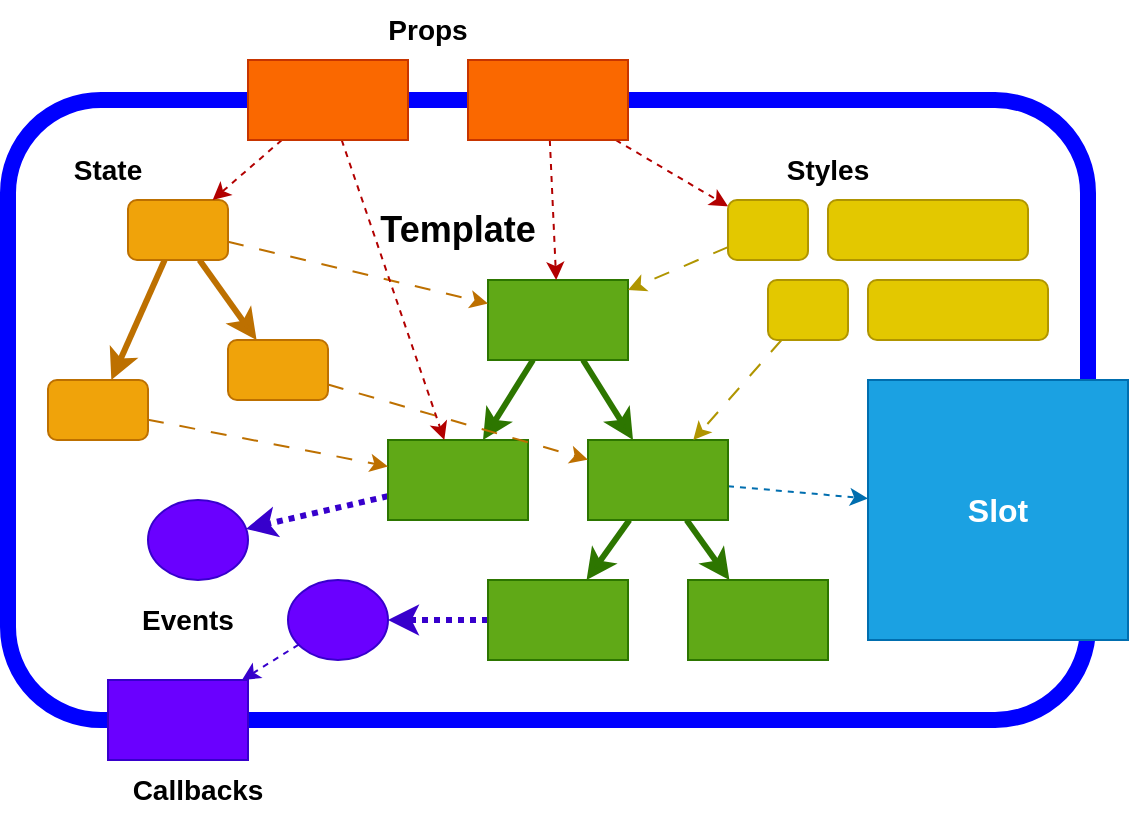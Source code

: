 <mxfile>
    <diagram id="5441_FZdt1sPna_iKWux" name="Page-1">
        <mxGraphModel dx="1164" dy="834" grid="1" gridSize="10" guides="1" tooltips="1" connect="1" arrows="1" fold="1" page="1" pageScale="1" pageWidth="850" pageHeight="1100" background="#ffffff" math="0" shadow="0">
            <root>
                <mxCell id="0"/>
                <mxCell id="1" parent="0"/>
                <mxCell id="2" value="" style="rounded=1;whiteSpace=wrap;html=1;strokeColor=#0000FF;strokeWidth=8;" vertex="1" parent="1">
                    <mxGeometry x="80" y="190" width="540" height="310" as="geometry"/>
                </mxCell>
                <mxCell id="9" style="edgeStyle=none;html=1;fillColor=#60a917;strokeColor=#2D7600;strokeWidth=3;" edge="1" parent="1" source="3" target="4">
                    <mxGeometry relative="1" as="geometry"/>
                </mxCell>
                <mxCell id="10" style="edgeStyle=none;html=1;fillColor=#60a917;strokeColor=#2D7600;strokeWidth=3;" edge="1" parent="1" source="3" target="6">
                    <mxGeometry relative="1" as="geometry"/>
                </mxCell>
                <mxCell id="3" value="" style="rounded=0;whiteSpace=wrap;html=1;fillColor=#60a917;fontColor=#ffffff;strokeColor=#2D7600;" vertex="1" parent="1">
                    <mxGeometry x="320" y="280" width="70" height="40" as="geometry"/>
                </mxCell>
                <mxCell id="29" style="edgeStyle=none;html=1;fillColor=#6a00ff;strokeColor=#3700CC;strokeWidth=3;dashed=1;dashPattern=1 1;" edge="1" parent="1" source="4" target="23">
                    <mxGeometry relative="1" as="geometry"/>
                </mxCell>
                <mxCell id="4" value="" style="rounded=0;whiteSpace=wrap;html=1;fillColor=#60a917;fontColor=#ffffff;strokeColor=#2D7600;" vertex="1" parent="1">
                    <mxGeometry x="270" y="360" width="70" height="40" as="geometry"/>
                </mxCell>
                <mxCell id="11" style="edgeStyle=none;html=1;fillColor=#60a917;strokeColor=#2D7600;strokeWidth=3;" edge="1" parent="1" source="6" target="7">
                    <mxGeometry relative="1" as="geometry"/>
                </mxCell>
                <mxCell id="12" style="edgeStyle=none;html=1;fillColor=#60a917;strokeColor=#2D7600;strokeWidth=3;" edge="1" parent="1" source="6" target="8">
                    <mxGeometry relative="1" as="geometry"/>
                </mxCell>
                <mxCell id="46" style="edgeStyle=none;html=1;dashed=1;fillColor=#1ba1e2;strokeColor=#006EAF;" edge="1" parent="1" source="6" target="44">
                    <mxGeometry relative="1" as="geometry"/>
                </mxCell>
                <mxCell id="6" value="" style="rounded=0;whiteSpace=wrap;html=1;fillColor=#60a917;fontColor=#ffffff;strokeColor=#2D7600;" vertex="1" parent="1">
                    <mxGeometry x="370" y="360" width="70" height="40" as="geometry"/>
                </mxCell>
                <mxCell id="30" style="edgeStyle=none;html=1;dashed=1;dashPattern=1 1;fillColor=#6a00ff;strokeColor=#3700CC;strokeWidth=3;" edge="1" parent="1" source="7" target="22">
                    <mxGeometry relative="1" as="geometry"/>
                </mxCell>
                <mxCell id="7" value="" style="rounded=0;whiteSpace=wrap;html=1;fillColor=#60a917;fontColor=#ffffff;strokeColor=#2D7600;" vertex="1" parent="1">
                    <mxGeometry x="320" y="430" width="70" height="40" as="geometry"/>
                </mxCell>
                <mxCell id="8" value="" style="rounded=0;whiteSpace=wrap;html=1;fillColor=#60a917;fontColor=#ffffff;strokeColor=#2D7600;" vertex="1" parent="1">
                    <mxGeometry x="420" y="430" width="70" height="40" as="geometry"/>
                </mxCell>
                <mxCell id="16" style="edgeStyle=none;html=1;fillColor=#f0a30a;strokeColor=#BD7000;strokeWidth=3;" edge="1" parent="1" source="13" target="15">
                    <mxGeometry relative="1" as="geometry"/>
                </mxCell>
                <mxCell id="17" style="edgeStyle=none;html=1;fillColor=#f0a30a;strokeColor=#BD7000;strokeWidth=3;" edge="1" parent="1" source="13" target="14">
                    <mxGeometry relative="1" as="geometry"/>
                </mxCell>
                <mxCell id="24" style="edgeStyle=none;html=1;dashed=1;dashPattern=8 8;fillColor=#f0a30a;strokeColor=#BD7000;" edge="1" parent="1" source="13" target="3">
                    <mxGeometry relative="1" as="geometry"/>
                </mxCell>
                <mxCell id="13" value="" style="rounded=1;whiteSpace=wrap;html=1;fillColor=#f0a30a;strokeColor=#BD7000;fontColor=#000000;" vertex="1" parent="1">
                    <mxGeometry x="140" y="240" width="50" height="30" as="geometry"/>
                </mxCell>
                <mxCell id="25" style="edgeStyle=none;html=1;dashed=1;dashPattern=8 8;fillColor=#f0a30a;strokeColor=#BD7000;" edge="1" parent="1" source="14" target="6">
                    <mxGeometry relative="1" as="geometry"/>
                </mxCell>
                <mxCell id="14" value="" style="rounded=1;whiteSpace=wrap;html=1;fillColor=#f0a30a;strokeColor=#BD7000;fontColor=#000000;" vertex="1" parent="1">
                    <mxGeometry x="190" y="310" width="50" height="30" as="geometry"/>
                </mxCell>
                <mxCell id="28" style="edgeStyle=none;html=1;dashed=1;dashPattern=8 8;fillColor=#f0a30a;strokeColor=#BD7000;" edge="1" parent="1" source="15" target="4">
                    <mxGeometry relative="1" as="geometry"/>
                </mxCell>
                <mxCell id="15" value="" style="rounded=1;whiteSpace=wrap;html=1;fillColor=#f0a30a;strokeColor=#BD7000;fontColor=#000000;" vertex="1" parent="1">
                    <mxGeometry x="100" y="330" width="50" height="30" as="geometry"/>
                </mxCell>
                <mxCell id="18" value="" style="rounded=1;whiteSpace=wrap;html=1;fillColor=#e3c800;strokeColor=#B09500;fontColor=#000000;" vertex="1" parent="1">
                    <mxGeometry x="490" y="240" width="100" height="30" as="geometry"/>
                </mxCell>
                <mxCell id="19" value="" style="rounded=1;whiteSpace=wrap;html=1;fillColor=#e3c800;strokeColor=#B09500;fontColor=#000000;" vertex="1" parent="1">
                    <mxGeometry x="510" y="280" width="90" height="30" as="geometry"/>
                </mxCell>
                <mxCell id="26" style="edgeStyle=none;html=1;dashed=1;dashPattern=8 8;fillColor=#e3c800;strokeColor=#B09500;" edge="1" parent="1" source="20" target="3">
                    <mxGeometry relative="1" as="geometry"/>
                </mxCell>
                <mxCell id="20" value="" style="rounded=1;whiteSpace=wrap;html=1;fillColor=#e3c800;strokeColor=#B09500;fontColor=#000000;" vertex="1" parent="1">
                    <mxGeometry x="440" y="240" width="40" height="30" as="geometry"/>
                </mxCell>
                <mxCell id="27" style="edgeStyle=none;html=1;dashed=1;dashPattern=8 8;fillColor=#e3c800;strokeColor=#B09500;" edge="1" parent="1" source="21" target="6">
                    <mxGeometry relative="1" as="geometry"/>
                </mxCell>
                <mxCell id="21" value="" style="rounded=1;whiteSpace=wrap;html=1;fillColor=#e3c800;strokeColor=#B09500;fontColor=#000000;" vertex="1" parent="1">
                    <mxGeometry x="460" y="280" width="40" height="30" as="geometry"/>
                </mxCell>
                <mxCell id="39" style="edgeStyle=none;html=1;dashed=1;fillColor=#6a00ff;strokeColor=#3700CC;" edge="1" parent="1" source="22" target="38">
                    <mxGeometry relative="1" as="geometry"/>
                </mxCell>
                <mxCell id="22" value="" style="ellipse;whiteSpace=wrap;html=1;fillColor=#6a00ff;fontColor=#ffffff;strokeColor=#3700CC;" vertex="1" parent="1">
                    <mxGeometry x="220" y="430" width="50" height="40" as="geometry"/>
                </mxCell>
                <mxCell id="23" value="" style="ellipse;whiteSpace=wrap;html=1;fillColor=#6a00ff;fontColor=#ffffff;strokeColor=#3700CC;" vertex="1" parent="1">
                    <mxGeometry x="150" y="390" width="50" height="40" as="geometry"/>
                </mxCell>
                <mxCell id="34" style="edgeStyle=none;html=1;dashed=1;fillColor=#e51400;strokeColor=#B20000;" edge="1" parent="1" source="32" target="13">
                    <mxGeometry relative="1" as="geometry"/>
                </mxCell>
                <mxCell id="35" style="edgeStyle=none;html=1;dashed=1;fillColor=#e51400;strokeColor=#B20000;" edge="1" parent="1" source="32" target="4">
                    <mxGeometry relative="1" as="geometry"/>
                </mxCell>
                <mxCell id="32" value="" style="rounded=0;whiteSpace=wrap;html=1;fillColor=#fa6800;fontColor=#000000;strokeColor=#C73500;" vertex="1" parent="1">
                    <mxGeometry x="200" y="170" width="80" height="40" as="geometry"/>
                </mxCell>
                <mxCell id="36" style="edgeStyle=none;html=1;dashed=1;fillColor=#e51400;strokeColor=#B20000;" edge="1" parent="1" source="33" target="20">
                    <mxGeometry relative="1" as="geometry"/>
                </mxCell>
                <mxCell id="37" style="edgeStyle=none;html=1;dashed=1;fillColor=#e51400;strokeColor=#B20000;" edge="1" parent="1" source="33" target="3">
                    <mxGeometry relative="1" as="geometry"/>
                </mxCell>
                <mxCell id="33" value="" style="rounded=0;whiteSpace=wrap;html=1;fillColor=#fa6800;fontColor=#000000;strokeColor=#C73500;" vertex="1" parent="1">
                    <mxGeometry x="310" y="170" width="80" height="40" as="geometry"/>
                </mxCell>
                <mxCell id="38" value="" style="rounded=0;whiteSpace=wrap;html=1;fillColor=#6a00ff;fontColor=#ffffff;strokeColor=#3700CC;" vertex="1" parent="1">
                    <mxGeometry x="130" y="480" width="70" height="40" as="geometry"/>
                </mxCell>
                <mxCell id="40" value="Props" style="text;html=1;strokeColor=none;fillColor=none;align=center;verticalAlign=middle;whiteSpace=wrap;rounded=0;fontSize=14;fontStyle=1" vertex="1" parent="1">
                    <mxGeometry x="260" y="140" width="60" height="30" as="geometry"/>
                </mxCell>
                <mxCell id="41" value="State" style="text;html=1;strokeColor=none;fillColor=none;align=center;verticalAlign=middle;whiteSpace=wrap;rounded=0;fontStyle=1;fontSize=14;" vertex="1" parent="1">
                    <mxGeometry x="100" y="210" width="60" height="30" as="geometry"/>
                </mxCell>
                <mxCell id="42" value="Events" style="text;html=1;strokeColor=none;fillColor=none;align=center;verticalAlign=middle;whiteSpace=wrap;rounded=0;fontSize=14;fontStyle=1" vertex="1" parent="1">
                    <mxGeometry x="140" y="435" width="60" height="30" as="geometry"/>
                </mxCell>
                <mxCell id="43" value="Styles" style="text;html=1;strokeColor=none;fillColor=none;align=center;verticalAlign=middle;whiteSpace=wrap;rounded=0;fontStyle=1;fontSize=14;" vertex="1" parent="1">
                    <mxGeometry x="460" y="210" width="60" height="30" as="geometry"/>
                </mxCell>
                <mxCell id="44" value="Slot" style="rounded=0;whiteSpace=wrap;html=1;fillColor=#1ba1e2;fontColor=#ffffff;strokeColor=#006EAF;fontSize=16;fontStyle=1" vertex="1" parent="1">
                    <mxGeometry x="510" y="330" width="130" height="130" as="geometry"/>
                </mxCell>
                <mxCell id="45" value="Callbacks" style="text;html=1;strokeColor=none;fillColor=none;align=center;verticalAlign=middle;whiteSpace=wrap;rounded=0;fontSize=14;fontStyle=1" vertex="1" parent="1">
                    <mxGeometry x="110" y="520" width="130" height="30" as="geometry"/>
                </mxCell>
                <mxCell id="47" value="Template" style="text;html=1;strokeColor=none;fillColor=none;align=center;verticalAlign=middle;whiteSpace=wrap;rounded=0;strokeWidth=8;fontSize=18;fontStyle=1" vertex="1" parent="1">
                    <mxGeometry x="250" y="240" width="110" height="30" as="geometry"/>
                </mxCell>
            </root>
        </mxGraphModel>
    </diagram>
</mxfile>